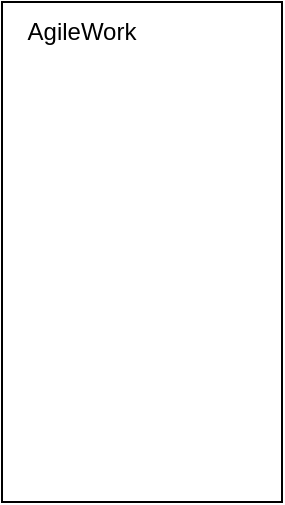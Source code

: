 <mxfile version="24.6.4" type="github">
  <diagram name="第 1 页" id="9VDkXiqXzSM0QYmHh2az">
    <mxGraphModel dx="1434" dy="772" grid="1" gridSize="10" guides="1" tooltips="1" connect="1" arrows="1" fold="1" page="1" pageScale="1" pageWidth="827" pageHeight="1169" math="0" shadow="0">
      <root>
        <mxCell id="0" />
        <mxCell id="1" parent="0" />
        <mxCell id="HYAi7QkFzsMV78lAO7AE-1" value="" style="rounded=0;whiteSpace=wrap;html=1;" vertex="1" parent="1">
          <mxGeometry x="110" y="170" width="140" height="250" as="geometry" />
        </mxCell>
        <mxCell id="HYAi7QkFzsMV78lAO7AE-3" value="AgileWork" style="text;strokeColor=none;align=center;fillColor=none;html=1;verticalAlign=middle;whiteSpace=wrap;rounded=0;" vertex="1" parent="1">
          <mxGeometry x="120" y="170" width="60" height="30" as="geometry" />
        </mxCell>
      </root>
    </mxGraphModel>
  </diagram>
</mxfile>
